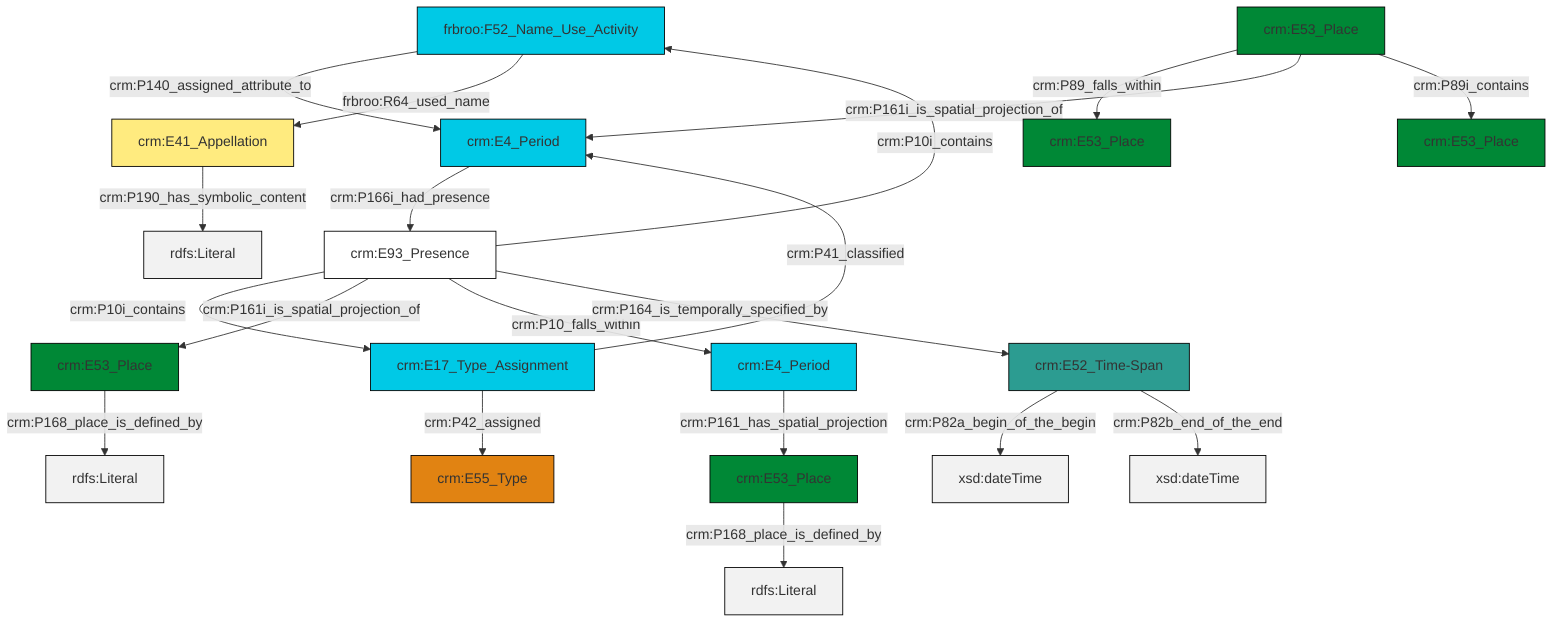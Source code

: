 graph TD
classDef Literal fill:#f2f2f2,stroke:#000000;
classDef CRM_Entity fill:#FFFFFF,stroke:#000000;
classDef Temporal_Entity fill:#00C9E6, stroke:#000000;
classDef Type fill:#E18312, stroke:#000000;
classDef Time-Span fill:#2C9C91, stroke:#000000;
classDef Appellation fill:#FFEB7F, stroke:#000000;
classDef Place fill:#008836, stroke:#000000;
classDef Persistent_Item fill:#B266B2, stroke:#000000;
classDef Conceptual_Object fill:#FFD700, stroke:#000000;
classDef Physical_Thing fill:#D2B48C, stroke:#000000;
classDef Actor fill:#f58aad, stroke:#000000;
classDef PC_Classes fill:#4ce600, stroke:#000000;
classDef Multi fill:#cccccc,stroke:#000000;

0["frbroo:F52_Name_Use_Activity"]:::Temporal_Entity -->|crm:P140_assigned_attribute_to| 1["crm:E4_Period"]:::Temporal_Entity
2["crm:E93_Presence"]:::CRM_Entity -->|crm:P10i_contains| 3["crm:E17_Type_Assignment"]:::Temporal_Entity
5["crm:E53_Place"]:::Place -->|crm:P89_falls_within| 6["crm:E53_Place"]:::Place
1["crm:E4_Period"]:::Temporal_Entity -->|crm:P166i_had_presence| 2["crm:E93_Presence"]:::CRM_Entity
2["crm:E93_Presence"]:::CRM_Entity -->|crm:P161i_is_spatial_projection_of| 8["crm:E53_Place"]:::Place
2["crm:E93_Presence"]:::CRM_Entity -->|crm:P10i_contains| 0["frbroo:F52_Name_Use_Activity"]:::Temporal_Entity
12["crm:E52_Time-Span"]:::Time-Span -->|crm:P82a_begin_of_the_begin| 13[xsd:dateTime]:::Literal
12["crm:E52_Time-Span"]:::Time-Span -->|crm:P82b_end_of_the_end| 14[xsd:dateTime]:::Literal
5["crm:E53_Place"]:::Place -->|crm:P161i_is_spatial_projection_of| 1["crm:E4_Period"]:::Temporal_Entity
0["frbroo:F52_Name_Use_Activity"]:::Temporal_Entity -->|frbroo:R64_used_name| 15["crm:E41_Appellation"]:::Appellation
3["crm:E17_Type_Assignment"]:::Temporal_Entity -->|crm:P42_assigned| 19["crm:E55_Type"]:::Type
2["crm:E93_Presence"]:::CRM_Entity -->|crm:P10_falls_within| 20["crm:E4_Period"]:::Temporal_Entity
15["crm:E41_Appellation"]:::Appellation -->|crm:P190_has_symbolic_content| 22[rdfs:Literal]:::Literal
5["crm:E53_Place"]:::Place -->|crm:P89i_contains| 17["crm:E53_Place"]:::Place
8["crm:E53_Place"]:::Place -->|crm:P168_place_is_defined_by| 27[rdfs:Literal]:::Literal
2["crm:E93_Presence"]:::CRM_Entity -->|crm:P164_is_temporally_specified_by| 12["crm:E52_Time-Span"]:::Time-Span
20["crm:E4_Period"]:::Temporal_Entity -->|crm:P161_has_spatial_projection| 24["crm:E53_Place"]:::Place
3["crm:E17_Type_Assignment"]:::Temporal_Entity -->|crm:P41_classified| 1["crm:E4_Period"]:::Temporal_Entity
24["crm:E53_Place"]:::Place -->|crm:P168_place_is_defined_by| 30[rdfs:Literal]:::Literal